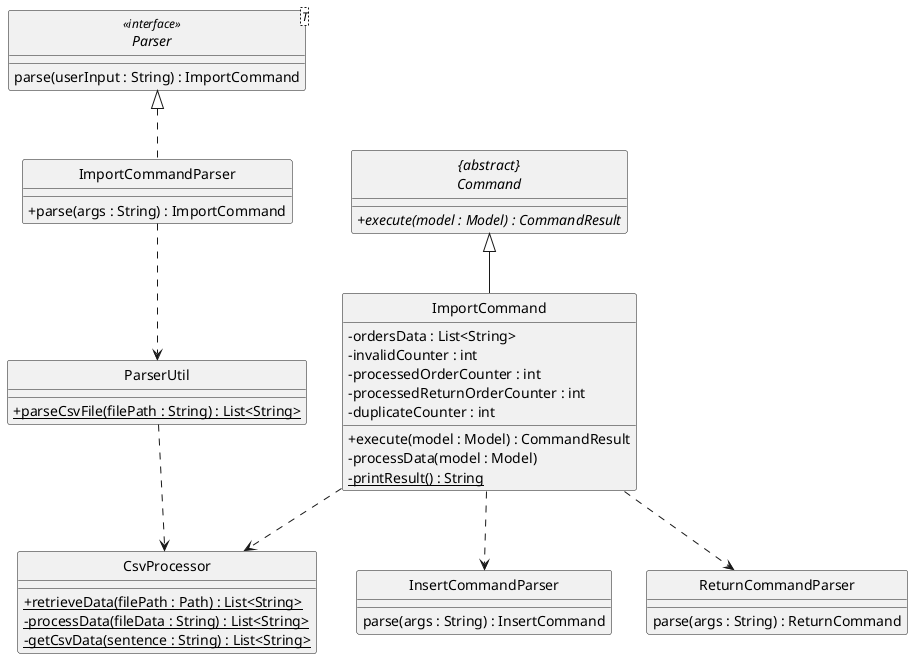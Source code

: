 @startuml
skinparam backgroundColor #ffffff
skinparam classAttributeIconSize 0
hide circle

class ImportCommandParser implements Parser {
    /' Methods '/
    + parse(args : String) : ImportCommand
}

interface Parser<T> <<interface>> {
    parse(userInput : String) : ImportCommand
}

abstract class "{abstract}\nCommand" {
    + {abstract} execute(model : Model) : CommandResult
}

class ImportCommand {
    /' Fields '/

    - ordersData : List<String>
    - invalidCounter : int
    - processedOrderCounter : int
    - processedReturnOrderCounter : int
    - duplicateCounter : int

    /' Methods '/
    + execute(model : Model) : CommandResult
    - processData(model : Model)
    - {static} printResult() : String
}

class ParserUtil {
    + {static} parseCsvFile(filePath : String) : List<String>
}

class CsvProcessor {
    + {static} retrieveData(filePath : Path) : List<String>
    - {static} processData(fileData : String) : List<String>
    - {static} getCsvData(sentence : String) : List<String>
}

class InsertCommandParser {
    parse(args : String) : InsertCommand
}

class ReturnCommandParser {
    parse(args : String) : ReturnCommand
}

ImportCommand ..> InsertCommandParser
ImportCommand ..> ReturnCommandParser
ImportCommandParser ..down> ParserUtil
ParserUtil ..down> CsvProcessor
ImportCommand ..> CsvProcessor
ImportCommand --up|> "{abstract}\nCommand"
@enduml

